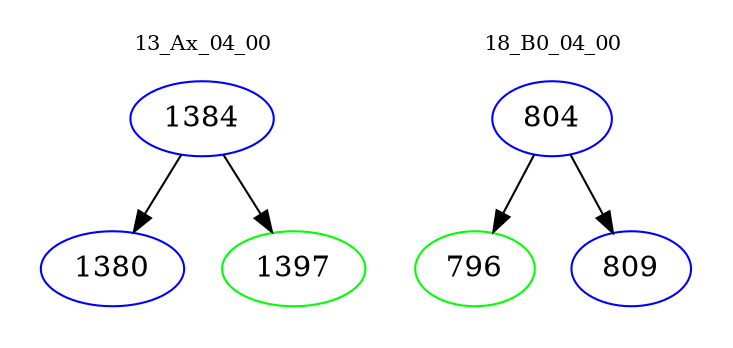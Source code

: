 digraph{
subgraph cluster_0 {
color = white
label = "13_Ax_04_00";
fontsize=10;
T0_1384 [label="1384", color="blue"]
T0_1384 -> T0_1380 [color="black"]
T0_1380 [label="1380", color="blue"]
T0_1384 -> T0_1397 [color="black"]
T0_1397 [label="1397", color="green"]
}
subgraph cluster_1 {
color = white
label = "18_B0_04_00";
fontsize=10;
T1_804 [label="804", color="blue"]
T1_804 -> T1_796 [color="black"]
T1_796 [label="796", color="green"]
T1_804 -> T1_809 [color="black"]
T1_809 [label="809", color="blue"]
}
}
